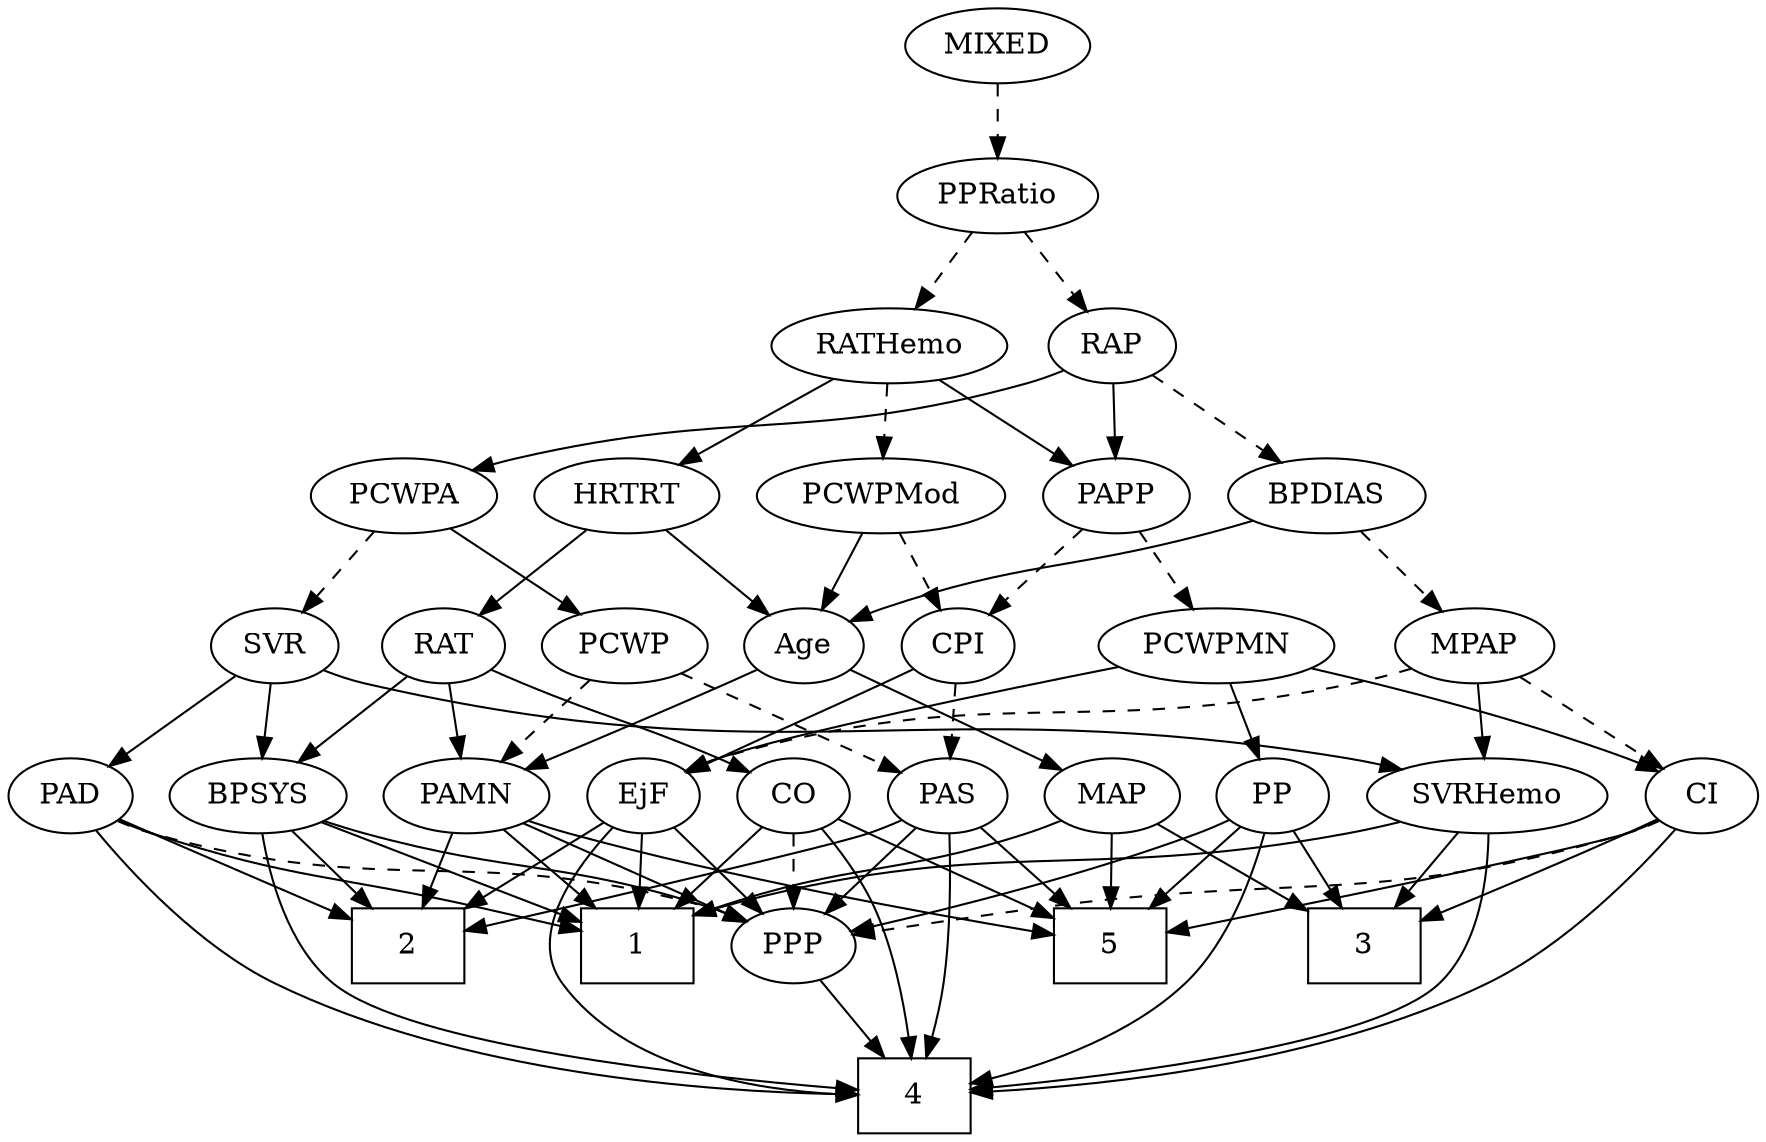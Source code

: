strict digraph {
	graph [bb="0,0,798.6,540"];
	node [label="\N"];
	1	[height=0.5,
		pos="285.6,90",
		shape=box,
		width=0.75];
	2	[height=0.5,
		pos="175.6,90",
		shape=box,
		width=0.75];
	3	[height=0.5,
		pos="619.6,90",
		shape=box,
		width=0.75];
	4	[height=0.5,
		pos="412.6,18",
		shape=box,
		width=0.75];
	5	[height=0.5,
		pos="505.6,90",
		shape=box,
		width=0.75];
	Age	[height=0.5,
		pos="360.6,234",
		width=0.75];
	PAMN	[height=0.5,
		pos="204.6,162",
		width=1.011];
	Age -> PAMN	[pos="e,231.37,174.6 339.32,222.84 334.49,220.57 329.38,218.18 324.6,216 296.56,203.19 264.62,189.11 240.75,178.68",
		style=solid];
	MAP	[height=0.5,
		pos="505.6,162",
		width=0.84854];
	Age -> MAP	[pos="e,482.68,174.07 381.99,222.67 406.09,211.04 445.52,192 473.36,178.56",
		style=solid];
	EjF	[height=0.5,
		pos="285.6,162",
		width=0.75];
	EjF -> 1	[pos="e,285.6,108.1 285.6,143.7 285.6,135.98 285.6,126.71 285.6,118.11",
		style=solid];
	EjF -> 2	[pos="e,202.37,108.03 266.44,148.81 251.13,139.07 229.27,125.16 210.83,113.42",
		style=solid];
	EjF -> 4	[pos="e,385.41,18.815 271.35,146.36 255.05,127.77 232.65,95.33 249.6,72 278.13,32.718 336.51,21.979 375.09,19.357",
		style=solid];
	PPP	[height=0.5,
		pos="357.6,90",
		width=0.75];
	EjF -> PPP	[pos="e,342.8,105.38 300.17,146.83 310.35,136.94 324.12,123.55 335.63,112.36",
		style=solid];
	RAP	[height=0.5,
		pos="496.6,378",
		width=0.77632];
	PCWPA	[height=0.5,
		pos="187.6,306",
		width=1.1555];
	RAP -> PCWPA	[pos="e,218.3,318.33 475.09,366.49 469.5,364.07 463.41,361.71 457.6,360 362.56,331.99 333.72,348.03 237.6,324 234.44,323.21 231.2,322.31 \
227.95,321.35",
		style=solid];
	BPDIAS	[height=0.5,
		pos="590.6,306",
		width=1.1735];
	RAP -> BPDIAS	[pos="e,570.39,322.05 514.28,363.83 527.74,353.81 546.54,339.81 562.12,328.21",
		style=dashed];
	PAPP	[height=0.5,
		pos="498.6,306",
		width=0.88464];
	RAP -> PAPP	[pos="e,498.11,324.1 497.09,359.7 497.31,351.98 497.58,342.71 497.82,334.11",
		style=solid];
	MIXED	[height=0.5,
		pos="446.6,522",
		width=1.1193];
	PPRatio	[height=0.5,
		pos="446.6,450",
		width=1.1013];
	MIXED -> PPRatio	[pos="e,446.6,468.1 446.6,503.7 446.6,495.98 446.6,486.71 446.6,478.11",
		style=dashed];
	MPAP	[height=0.5,
		pos="666.6,234",
		width=0.97491];
	MPAP -> EjF	[pos="e,306.1,174.05 638.07,223.31 629.33,220.62 619.64,217.92 610.6,216 483.99,189.1 445.9,216.09 321.6,180 319.66,179.44 317.69,178.78 \
315.73,178.06",
		style=dashed];
	SVRHemo	[height=0.5,
		pos="676.6,162",
		width=1.3902];
	MPAP -> SVRHemo	[pos="e,674.15,180.1 669.07,215.7 670.17,207.98 671.5,198.71 672.72,190.11",
		style=solid];
	CI	[height=0.5,
		pos="771.6,162",
		width=0.75];
	MPAP -> CI	[pos="e,753.26,175.22 687.09,219.34 703.61,208.33 726.95,192.76 744.93,180.78",
		style=dashed];
	BPSYS	[height=0.5,
		pos="112.6,162",
		width=1.0471];
	BPSYS -> 1	[pos="e,258.44,101.99 140.39,149.75 169.82,137.85 216.42,118.99 248.86,105.86",
		style=solid];
	BPSYS -> 2	[pos="e,160.03,108.29 126.89,145.12 134.68,136.46 144.5,125.55 153.28,115.8",
		style=solid];
	BPSYS -> 4	[pos="e,385.2,20.787 112.79,143.84 114,123.6 119.22,90.387 139.6,72 173.8,41.148 308.66,26.844 375.14,21.559",
		style=solid];
	BPSYS -> PPP	[pos="e,336.98,101.69 141.24,149.98 147.26,147.85 153.6,145.74 159.6,144 230.42,123.41 251.82,131.89 321.6,108 323.51,107.35 325.46,106.62 \
327.4,105.84",
		style=solid];
	PAD	[height=0.5,
		pos="28.597,162",
		width=0.79437];
	PAD -> 1	[pos="e,258.42,97.234 50.222,150.21 55.198,147.97 60.521,145.76 65.597,144 82.801,138.04 190.44,112.92 248.53,99.516",
		style=solid];
	PAD -> 2	[pos="e,148.56,103.88 50.924,150.37 74.346,139.22 111.53,121.51 139.2,108.33",
		style=solid];
	PAD -> 4	[pos="e,385.42,18.457 39.177,145.22 53.792,124.78 82.175,89.685 115.6,72 200.58,27.031 316.41,19.302 375.14,18.528",
		style=solid];
	PAD -> PPP	[pos="e,337.08,101.99 50.104,149.85 55.086,147.62 60.442,145.51 65.597,144 175.85,111.67 211.51,140.9 321.6,108 323.53,107.42 325.5,106.75 \
327.46,106.02",
		style=dashed];
	CO	[height=0.5,
		pos="357.6,162",
		width=0.75];
	CO -> 1	[pos="e,303.2,108.11 343.03,146.83 333.68,137.75 321.3,125.71 310.43,115.14",
		style=solid];
	CO -> 4	[pos="e,410.9,36.326 370.35,145.7 378.16,135.59 387.75,121.71 393.6,108 402.01,88.293 406.84,64.488 409.53,46.458",
		style=solid];
	CO -> 5	[pos="e,478.52,103.81 379.12,150.82 402.74,139.65 441.07,121.52 469.35,108.14",
		style=solid];
	CO -> PPP	[pos="e,357.6,108.1 357.6,143.7 357.6,135.98 357.6,126.71 357.6,118.11",
		style=dashed];
	PAS	[height=0.5,
		pos="429.6,162",
		width=0.75];
	PAS -> 2	[pos="e,202.94,97.321 408.96,150.38 404.01,148.08 398.68,145.8 393.6,144 376.62,138 270.45,113.02 212.78,99.605",
		style=solid];
	PAS -> 4	[pos="e,418.27,36.461 430.15,143.84 430.47,125.84 430.24,96.779 426.6,72 425.35,63.526 423.25,54.459 421.05,46.265",
		style=solid];
	PAS -> 5	[pos="e,487.02,108.11 444.98,146.83 454.84,137.75 467.91,125.71 479.39,115.14",
		style=solid];
	PAS -> PPP	[pos="e,372.39,105.38 415.03,146.83 404.85,136.94 391.07,123.55 379.57,112.36",
		style=solid];
	PAMN -> 1	[pos="e,265.78,108.13 222.17,145.81 232.61,136.79 246.07,125.16 257.9,114.93",
		style=solid];
	PAMN -> 2	[pos="e,182.75,108.28 197.58,144.05 194.31,136.18 190.35,126.62 186.7,117.79",
		style=solid];
	PAMN -> 5	[pos="e,478.35,95.194 231.97,149.88 237.74,147.76 243.82,145.68 249.6,144 326.1,121.78 418.03,105.12 468.28,96.833",
		style=solid];
	PAMN -> PPP	[pos="e,336.3,101.12 230.67,149.33 254.42,138.67 290.43,122.42 321.6,108 323.39,107.17 325.22,106.32 327.07,105.46",
		style=solid];
	RATHemo	[height=0.5,
		pos="399.6,378",
		width=1.3721];
	PCWPMod	[height=0.5,
		pos="396.6,306",
		width=1.4443];
	RATHemo -> PCWPMod	[pos="e,397.33,324.1 398.86,359.7 398.53,351.98 398.13,342.71 397.76,334.11",
		style=dashed];
	RATHemo -> PAPP	[pos="e,479.36,320.6 421.57,361.46 436.18,351.13 455.48,337.48 471.11,326.43",
		style=solid];
	HRTRT	[height=0.5,
		pos="286.6,306",
		width=1.1013];
	RATHemo -> HRTRT	[pos="e,308.99,320.87 375.63,362.15 358.71,351.67 335.87,337.53 317.57,326.18",
		style=solid];
	CPI	[height=0.5,
		pos="432.6,234",
		width=0.75];
	CPI -> EjF	[pos="e,307,173.19 411.22,222.82 386.18,210.9 344.51,191.06 316.09,177.52",
		style=solid];
	CPI -> PAS	[pos="e,430.33,180.1 431.86,215.7 431.53,207.98 431.13,198.71 430.76,190.11",
		style=dashed];
	RAT	[height=0.5,
		pos="200.6,234",
		width=0.75827];
	RAT -> BPSYS	[pos="e,131.34,177.91 183.63,219.5 171.1,209.54 153.81,195.78 139.42,184.34",
		style=solid];
	RAT -> CO	[pos="e,336.34,173.21 222.23,222.61 226.95,220.39 231.93,218.09 236.6,216 274.04,199.24 284.15,196.76 321.6,180 323.4,179.2 325.24,178.36 \
327.1,177.51",
		style=solid];
	RAT -> PAMN	[pos="e,203.62,180.1 201.59,215.7 202.03,207.98 202.56,198.71 203.05,190.11",
		style=solid];
	SVR	[height=0.5,
		pos="121.6,234",
		width=0.77632];
	SVR -> BPSYS	[pos="e,114.8,180.1 119.37,215.7 118.38,207.98 117.19,198.71 116.08,190.11",
		style=solid];
	SVR -> PAD	[pos="e,46.328,176.35 104.1,219.83 90.165,209.34 70.433,194.49 54.637,182.6",
		style=solid];
	SVR -> SVRHemo	[pos="e,640.68,174.59 143.96,222.71 150.48,220.1 157.72,217.6 164.6,216 361.34,170.37 418.89,216.14 617.6,180 621.96,179.21 626.47,178.22 \
630.95,177.13",
		style=solid];
	PCWPMod -> Age	[pos="e,368.98,251.31 387.88,288.05 383.62,279.77 378.4,269.62 373.67,260.42",
		style=solid];
	PCWPMod -> CPI	[pos="e,424.21,251.31 405.31,288.05 409.57,279.77 414.79,269.62 419.52,260.42",
		style=dashed];
	PCWPA -> SVR	[pos="e,135.61,249.86 172.62,289.12 163.77,279.73 152.43,267.7 142.68,257.36",
		style=dashed];
	PCWP	[height=0.5,
		pos="280.6,234",
		width=0.97491];
	PCWPA -> PCWP	[pos="e,261.73,249.21 207.78,289.81 221.17,279.73 238.92,266.37 253.54,255.37",
		style=solid];
	PCWPMN	[height=0.5,
		pos="551.6,234",
		width=1.3902];
	PCWPMN -> EjF	[pos="e,306.22,173.67 509.2,224.37 452.69,212.67 355.86,191.88 321.6,180 319.69,179.34 317.74,178.6 315.8,177.83",
		style=solid];
	PP	[height=0.5,
		pos="581.6,162",
		width=0.75];
	PCWPMN -> PP	[pos="e,574.4,179.79 558.86,216.05 562.32,207.97 566.55,198.12 570.41,189.11",
		style=solid];
	PCWPMN -> CI	[pos="e,750.52,173.64 592.04,223.35 629.73,213.88 687.23,198.25 735.6,180 737.44,179.3 739.32,178.55 741.2,177.77",
		style=solid];
	SVRHemo -> 1	[pos="e,312.76,104.93 640.31,149.56 632.85,147.49 625.01,145.51 617.6,144 490.91,118.22 450.87,143.47 322.56,107.73",
		style=solid];
	SVRHemo -> 3	[pos="e,633.8,108.45 663.09,144.41 656.27,136.03 647.84,125.68 640.22,116.33",
		style=solid];
	SVRHemo -> 4	[pos="e,439.67,21.314 677.6,143.67 677.75,123.57 674.73,90.81 655.6,72 626.84,43.728 510.68,28.497 449.98,22.328",
		style=solid];
	BPDIAS -> Age	[pos="e,381.63,245.77 558.88,294.02 552.52,291.93 545.87,289.83 539.6,288 476.69,269.62 458.3,274.1 396.6,252 394.74,251.34 392.86,250.61 \
390.96,249.84",
		style=solid];
	BPDIAS -> MPAP	[pos="e,650.3,250.01 607.46,289.46 617.84,279.91 631.3,267.51 642.75,256.96",
		style=dashed];
	MAP -> 1	[pos="e,312.88,104.56 482.14,150.31 476.77,148.06 471.03,145.82 465.6,144 405.98,124.02 385.63,129.58 322.51,107.96",
		style=solid];
	MAP -> 3	[pos="e,592.53,107.62 525.98,148.49 542.01,138.64 564.75,124.68 583.8,112.98",
		style=solid];
	MAP -> 5	[pos="e,505.6,108.1 505.6,143.7 505.6,135.98 505.6,126.71 505.6,118.11",
		style=solid];
	PP -> 3	[pos="e,610.3,108.12 590.41,144.76 594.88,136.53 600.43,126.32 605.47,117.02",
		style=solid];
	PP -> 4	[pos="e,439.81,23.974 578.01,144.05 573.01,124.32 562.17,91.911 541.6,72 516.26,47.478 478.01,33.705 449.74,26.387",
		style=solid];
	PP -> 5	[pos="e,524.18,108.11 566.22,146.83 556.35,137.75 543.28,125.71 531.81,115.14",
		style=solid];
	PP -> PPP	[pos="e,382.96,96.728 560.53,150.34 555.69,148.09 550.52,145.84 545.6,144 493.63,124.56 431.3,108.32 393.07,99.129",
		style=solid];
	PPP -> 4	[pos="e,399.14,36.127 369.53,73.811 376.34,65.141 385.06,54.052 392.86,44.12",
		style=solid];
	PPRatio -> RAP	[pos="e,485.41,394.67 458.19,432.76 464.53,423.89 472.5,412.74 479.53,402.89",
		style=dashed];
	PPRatio -> RATHemo	[pos="e,410.98,395.96 435.46,432.41 429.86,424.08 422.96,413.8 416.71,404.49",
		style=dashed];
	PCWP -> PAS	[pos="e,408.28,173.08 305.74,221.23 328.65,210.5 363.4,194.21 393.6,180 395.38,179.16 397.21,178.3 399.06,177.43",
		style=dashed];
	PCWP -> PAMN	[pos="e,221.06,178.16 264.11,217.81 253.75,208.27 240.21,195.8 228.67,185.17",
		style=dashed];
	CI -> 3	[pos="e,646.83,103.33 750.3,150.89 745.47,148.61 740.36,146.21 735.6,144 709.07,131.68 679.02,117.95 656.16,107.56",
		style=solid];
	CI -> 4	[pos="e,439.91,19.482 759.98,145.33 744.01,125.02 713.29,90.061 678.6,72 603.81,33.06 503.5,22.664 449.97,19.932",
		style=solid];
	CI -> 5	[pos="e,532.71,96.905 750.97,150.33 746.02,148.03 740.69,145.77 735.6,144 717.48,137.72 602.91,112.29 542.61,99.071",
		style=solid];
	CI -> PPP	[pos="e,383.83,95.104 751.08,149.99 746.13,147.71 740.77,145.53 735.6,144 621.21,110.13 587.69,124.95 469.6,108 444.22,104.36 415.65,100.02 \
393.71,96.633",
		style=dashed];
	PAPP -> CPI	[pos="e,446.44,249.68 484.28,289.81 475.25,280.23 463.43,267.7 453.38,257.04",
		style=dashed];
	PAPP -> PCWPMN	[pos="e,538.88,251.8 510.62,289.12 517.14,280.51 525.35,269.67 532.7,259.96",
		style=dashed];
	HRTRT -> Age	[pos="e,345.73,249.07 303.02,289.46 313.4,279.65 326.95,266.83 338.29,256.1",
		style=solid];
	HRTRT -> RAT	[pos="e,217.19,248.5 267.94,289.81 255.42,279.62 238.8,266.09 225.2,255.02",
		style=solid];
}
